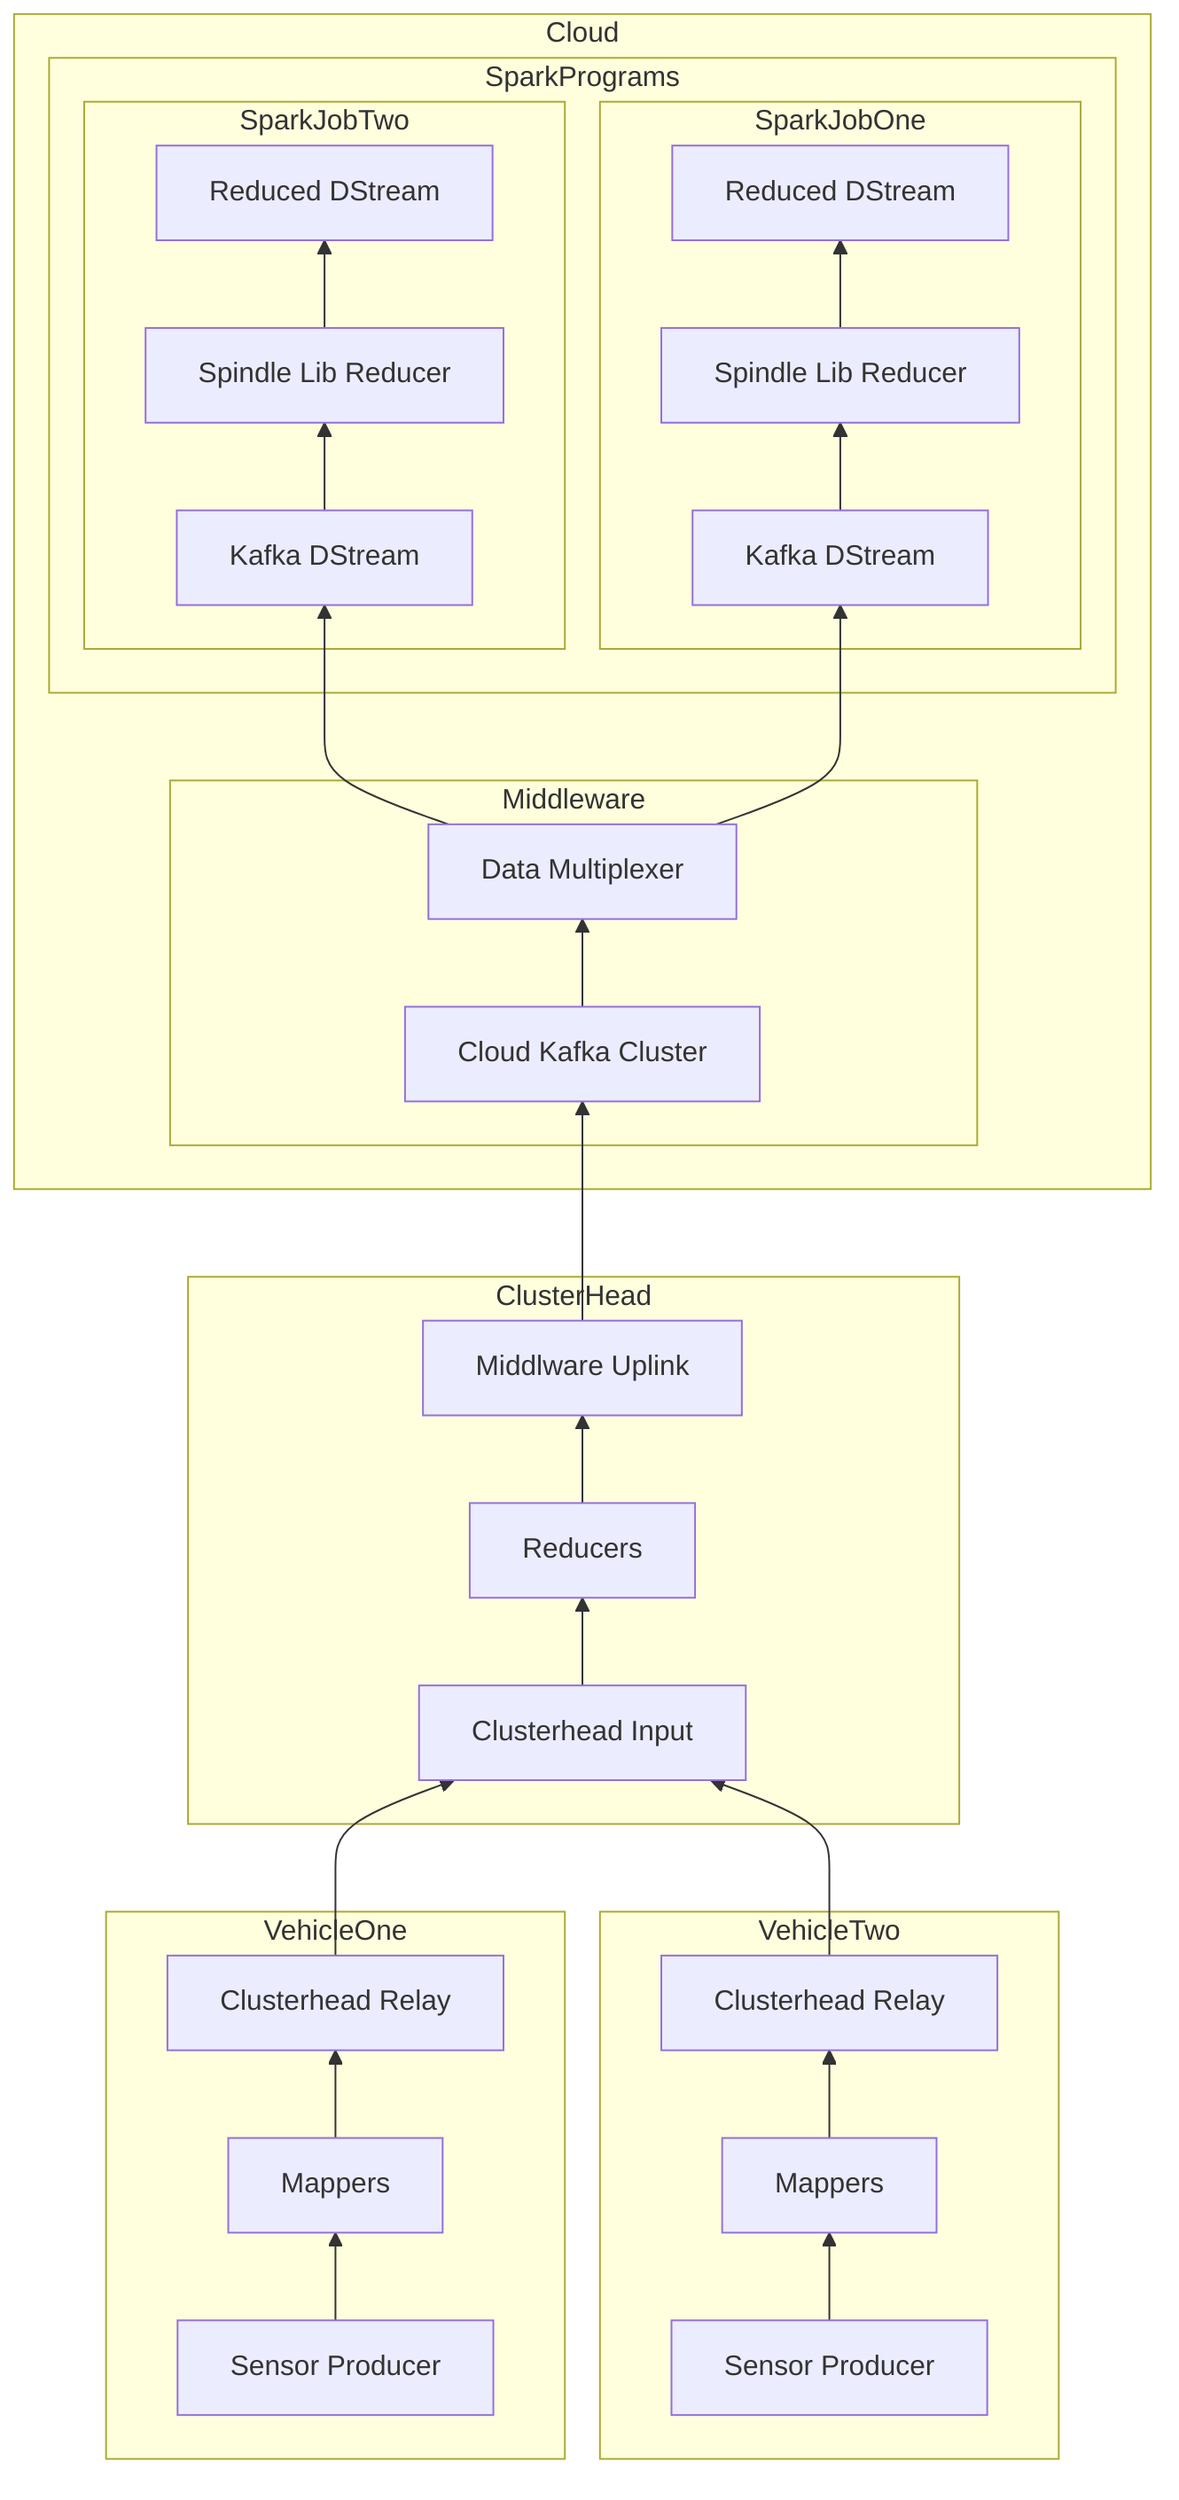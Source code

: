 graph BT
    subgraph Cloud
        subgraph SparkPrograms
            subgraph SparkJobOne
                KD1[Kafka DStream]-->SLR1[Spindle Lib Reducer]
                SLR1 --> RDS1[Reduced DStream]
            end
            subgraph SparkJobTwo
                KD2[Kafka DStream]-->SLR2[Spindle Lib Reducer]
                SLR2 --> RDS2[Reduced DStream]
            end
        end
        subgraph Middleware
            KC[Cloud Kafka Cluster]
            KC --> DM[Data Multiplexer]
            DM --> KD1
            DM --> KD2
        end
    end
    subgraph ClusterHead
        CI[Clusterhead Input] --> Reducers
        Reducers --> MU[Middlware Uplink]
        MU --> KC
    end
    subgraph VehicleOne
        SP1[Sensor Producer] --> M1[Mapeprs]
        M1[Mappers] --> CR1[Clusterhead Relay]
        CR1 --> CI
    end
    subgraph VehicleTwo
        SP2[Sensor Producer] --> M2[Mapeprs]
        M2[Mappers] --> CR2[Clusterhead Relay]
        CR2 --> CI
    end
